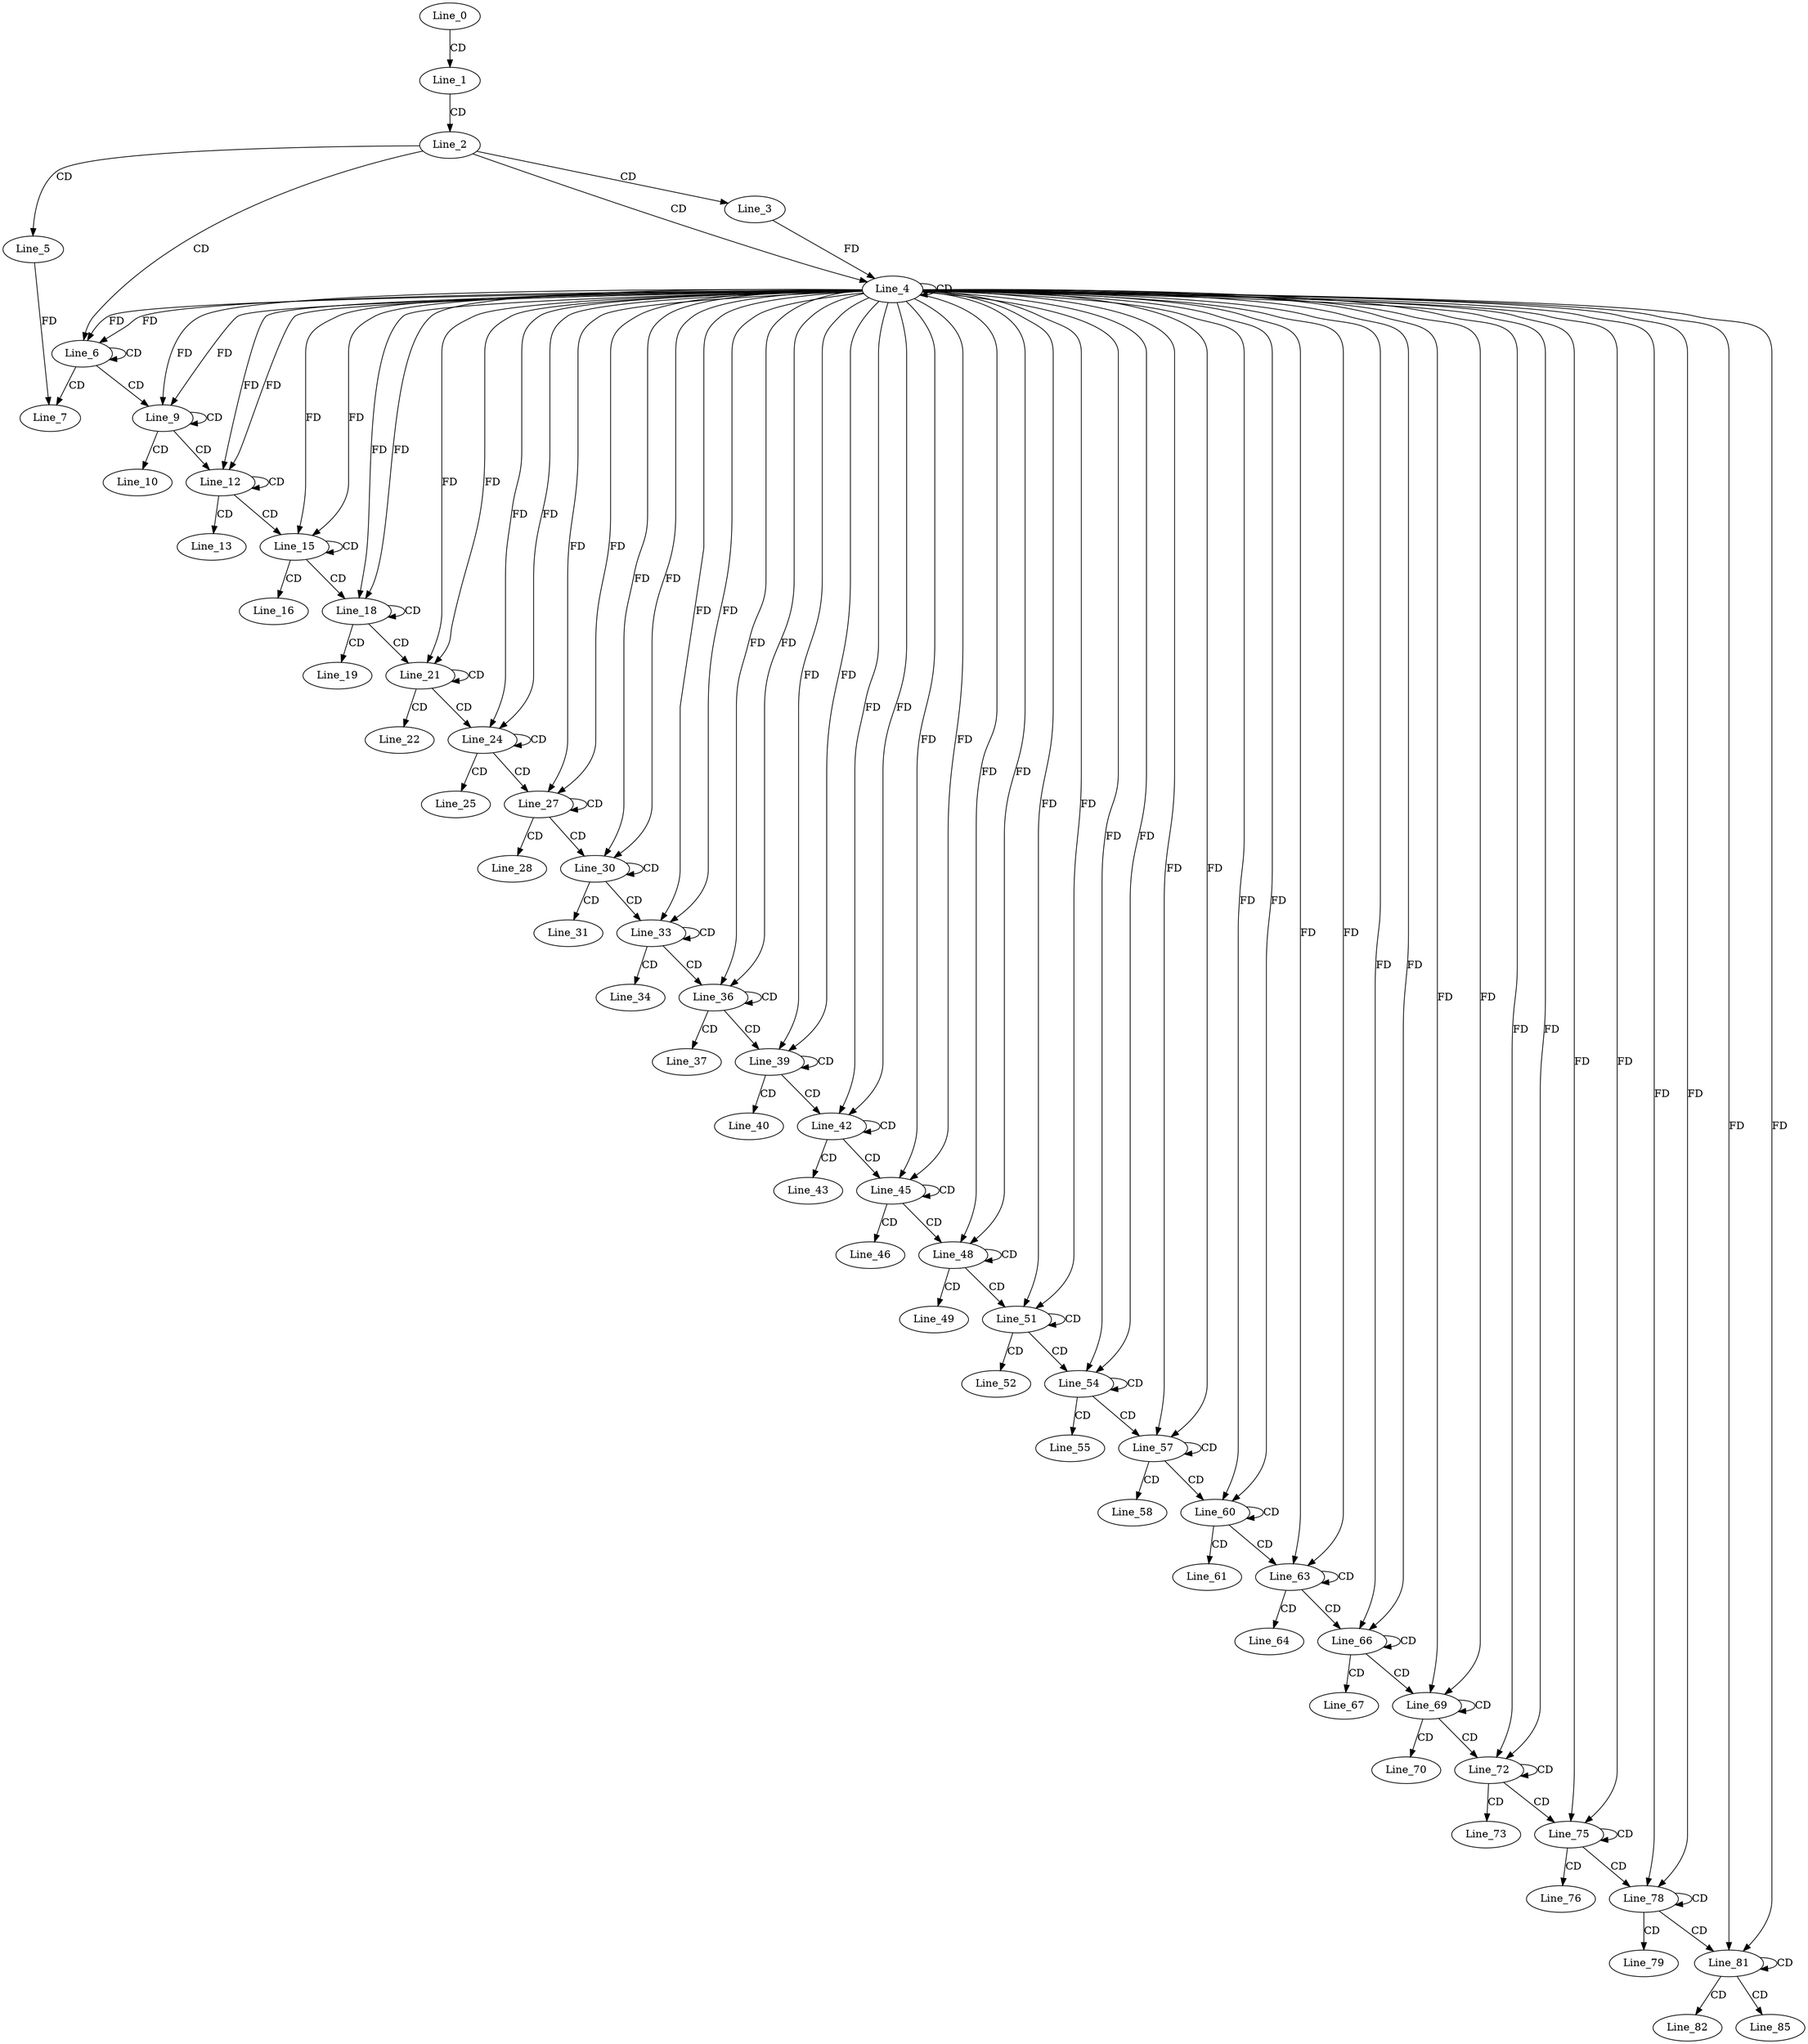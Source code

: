 digraph G {
  Line_0;
  Line_1;
  Line_2;
  Line_3;
  Line_4;
  Line_4;
  Line_5;
  Line_6;
  Line_6;
  Line_7;
  Line_9;
  Line_9;
  Line_10;
  Line_12;
  Line_12;
  Line_13;
  Line_15;
  Line_15;
  Line_16;
  Line_18;
  Line_18;
  Line_19;
  Line_21;
  Line_21;
  Line_22;
  Line_24;
  Line_24;
  Line_25;
  Line_27;
  Line_27;
  Line_28;
  Line_30;
  Line_30;
  Line_31;
  Line_33;
  Line_33;
  Line_34;
  Line_36;
  Line_36;
  Line_37;
  Line_39;
  Line_39;
  Line_40;
  Line_42;
  Line_42;
  Line_43;
  Line_45;
  Line_45;
  Line_46;
  Line_48;
  Line_48;
  Line_49;
  Line_51;
  Line_51;
  Line_52;
  Line_54;
  Line_54;
  Line_55;
  Line_57;
  Line_57;
  Line_58;
  Line_60;
  Line_60;
  Line_61;
  Line_63;
  Line_63;
  Line_64;
  Line_66;
  Line_66;
  Line_67;
  Line_69;
  Line_69;
  Line_70;
  Line_72;
  Line_72;
  Line_73;
  Line_75;
  Line_75;
  Line_76;
  Line_78;
  Line_78;
  Line_79;
  Line_81;
  Line_81;
  Line_82;
  Line_85;
  Line_0 -> Line_1 [ label="CD" ];
  Line_1 -> Line_2 [ label="CD" ];
  Line_2 -> Line_3 [ label="CD" ];
  Line_2 -> Line_4 [ label="CD" ];
  Line_4 -> Line_4 [ label="CD" ];
  Line_3 -> Line_4 [ label="FD" ];
  Line_2 -> Line_5 [ label="CD" ];
  Line_2 -> Line_6 [ label="CD" ];
  Line_4 -> Line_6 [ label="FD" ];
  Line_6 -> Line_6 [ label="CD" ];
  Line_4 -> Line_6 [ label="FD" ];
  Line_6 -> Line_7 [ label="CD" ];
  Line_5 -> Line_7 [ label="FD" ];
  Line_6 -> Line_9 [ label="CD" ];
  Line_4 -> Line_9 [ label="FD" ];
  Line_9 -> Line_9 [ label="CD" ];
  Line_4 -> Line_9 [ label="FD" ];
  Line_9 -> Line_10 [ label="CD" ];
  Line_9 -> Line_12 [ label="CD" ];
  Line_4 -> Line_12 [ label="FD" ];
  Line_12 -> Line_12 [ label="CD" ];
  Line_4 -> Line_12 [ label="FD" ];
  Line_12 -> Line_13 [ label="CD" ];
  Line_12 -> Line_15 [ label="CD" ];
  Line_4 -> Line_15 [ label="FD" ];
  Line_15 -> Line_15 [ label="CD" ];
  Line_4 -> Line_15 [ label="FD" ];
  Line_15 -> Line_16 [ label="CD" ];
  Line_15 -> Line_18 [ label="CD" ];
  Line_4 -> Line_18 [ label="FD" ];
  Line_18 -> Line_18 [ label="CD" ];
  Line_4 -> Line_18 [ label="FD" ];
  Line_18 -> Line_19 [ label="CD" ];
  Line_18 -> Line_21 [ label="CD" ];
  Line_4 -> Line_21 [ label="FD" ];
  Line_21 -> Line_21 [ label="CD" ];
  Line_4 -> Line_21 [ label="FD" ];
  Line_21 -> Line_22 [ label="CD" ];
  Line_21 -> Line_24 [ label="CD" ];
  Line_4 -> Line_24 [ label="FD" ];
  Line_24 -> Line_24 [ label="CD" ];
  Line_4 -> Line_24 [ label="FD" ];
  Line_24 -> Line_25 [ label="CD" ];
  Line_24 -> Line_27 [ label="CD" ];
  Line_4 -> Line_27 [ label="FD" ];
  Line_27 -> Line_27 [ label="CD" ];
  Line_4 -> Line_27 [ label="FD" ];
  Line_27 -> Line_28 [ label="CD" ];
  Line_27 -> Line_30 [ label="CD" ];
  Line_4 -> Line_30 [ label="FD" ];
  Line_30 -> Line_30 [ label="CD" ];
  Line_4 -> Line_30 [ label="FD" ];
  Line_30 -> Line_31 [ label="CD" ];
  Line_30 -> Line_33 [ label="CD" ];
  Line_4 -> Line_33 [ label="FD" ];
  Line_33 -> Line_33 [ label="CD" ];
  Line_4 -> Line_33 [ label="FD" ];
  Line_33 -> Line_34 [ label="CD" ];
  Line_33 -> Line_36 [ label="CD" ];
  Line_4 -> Line_36 [ label="FD" ];
  Line_36 -> Line_36 [ label="CD" ];
  Line_4 -> Line_36 [ label="FD" ];
  Line_36 -> Line_37 [ label="CD" ];
  Line_36 -> Line_39 [ label="CD" ];
  Line_4 -> Line_39 [ label="FD" ];
  Line_39 -> Line_39 [ label="CD" ];
  Line_4 -> Line_39 [ label="FD" ];
  Line_39 -> Line_40 [ label="CD" ];
  Line_39 -> Line_42 [ label="CD" ];
  Line_4 -> Line_42 [ label="FD" ];
  Line_42 -> Line_42 [ label="CD" ];
  Line_4 -> Line_42 [ label="FD" ];
  Line_42 -> Line_43 [ label="CD" ];
  Line_42 -> Line_45 [ label="CD" ];
  Line_4 -> Line_45 [ label="FD" ];
  Line_45 -> Line_45 [ label="CD" ];
  Line_4 -> Line_45 [ label="FD" ];
  Line_45 -> Line_46 [ label="CD" ];
  Line_45 -> Line_48 [ label="CD" ];
  Line_4 -> Line_48 [ label="FD" ];
  Line_48 -> Line_48 [ label="CD" ];
  Line_4 -> Line_48 [ label="FD" ];
  Line_48 -> Line_49 [ label="CD" ];
  Line_48 -> Line_51 [ label="CD" ];
  Line_4 -> Line_51 [ label="FD" ];
  Line_51 -> Line_51 [ label="CD" ];
  Line_4 -> Line_51 [ label="FD" ];
  Line_51 -> Line_52 [ label="CD" ];
  Line_51 -> Line_54 [ label="CD" ];
  Line_4 -> Line_54 [ label="FD" ];
  Line_54 -> Line_54 [ label="CD" ];
  Line_4 -> Line_54 [ label="FD" ];
  Line_54 -> Line_55 [ label="CD" ];
  Line_54 -> Line_57 [ label="CD" ];
  Line_4 -> Line_57 [ label="FD" ];
  Line_57 -> Line_57 [ label="CD" ];
  Line_4 -> Line_57 [ label="FD" ];
  Line_57 -> Line_58 [ label="CD" ];
  Line_57 -> Line_60 [ label="CD" ];
  Line_4 -> Line_60 [ label="FD" ];
  Line_60 -> Line_60 [ label="CD" ];
  Line_4 -> Line_60 [ label="FD" ];
  Line_60 -> Line_61 [ label="CD" ];
  Line_60 -> Line_63 [ label="CD" ];
  Line_4 -> Line_63 [ label="FD" ];
  Line_63 -> Line_63 [ label="CD" ];
  Line_4 -> Line_63 [ label="FD" ];
  Line_63 -> Line_64 [ label="CD" ];
  Line_63 -> Line_66 [ label="CD" ];
  Line_4 -> Line_66 [ label="FD" ];
  Line_66 -> Line_66 [ label="CD" ];
  Line_4 -> Line_66 [ label="FD" ];
  Line_66 -> Line_67 [ label="CD" ];
  Line_66 -> Line_69 [ label="CD" ];
  Line_4 -> Line_69 [ label="FD" ];
  Line_69 -> Line_69 [ label="CD" ];
  Line_4 -> Line_69 [ label="FD" ];
  Line_69 -> Line_70 [ label="CD" ];
  Line_69 -> Line_72 [ label="CD" ];
  Line_4 -> Line_72 [ label="FD" ];
  Line_72 -> Line_72 [ label="CD" ];
  Line_4 -> Line_72 [ label="FD" ];
  Line_72 -> Line_73 [ label="CD" ];
  Line_72 -> Line_75 [ label="CD" ];
  Line_4 -> Line_75 [ label="FD" ];
  Line_75 -> Line_75 [ label="CD" ];
  Line_4 -> Line_75 [ label="FD" ];
  Line_75 -> Line_76 [ label="CD" ];
  Line_75 -> Line_78 [ label="CD" ];
  Line_4 -> Line_78 [ label="FD" ];
  Line_78 -> Line_78 [ label="CD" ];
  Line_4 -> Line_78 [ label="FD" ];
  Line_78 -> Line_79 [ label="CD" ];
  Line_78 -> Line_81 [ label="CD" ];
  Line_4 -> Line_81 [ label="FD" ];
  Line_81 -> Line_81 [ label="CD" ];
  Line_4 -> Line_81 [ label="FD" ];
  Line_81 -> Line_82 [ label="CD" ];
  Line_81 -> Line_85 [ label="CD" ];
}
